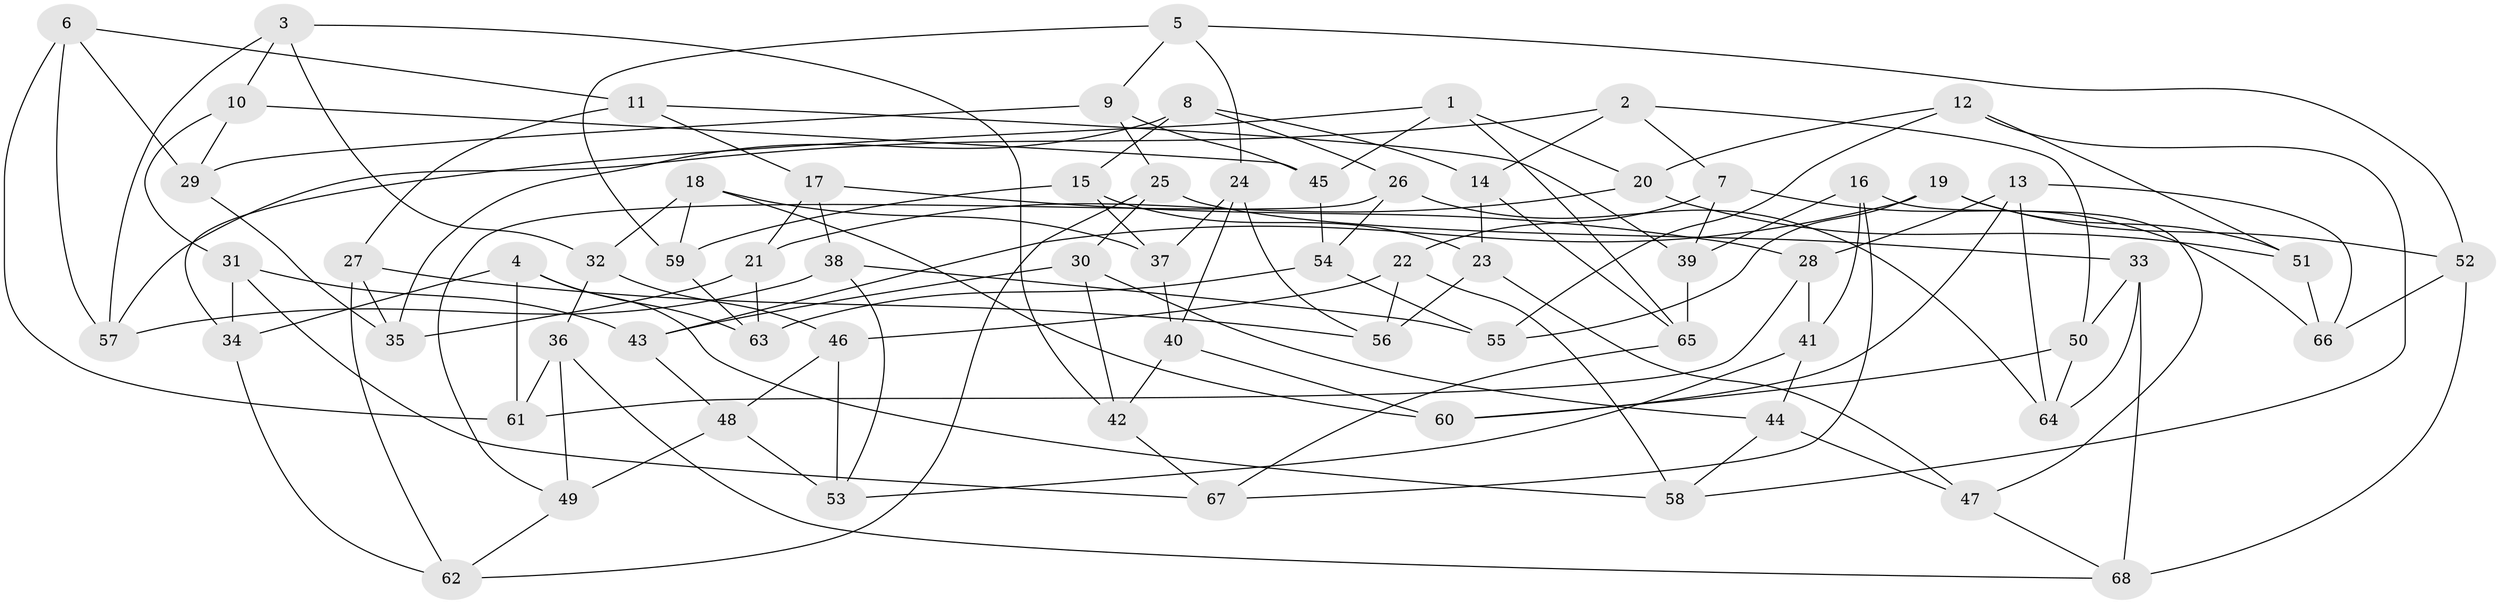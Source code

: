 // Generated by graph-tools (version 1.1) at 2025/16/03/09/25 04:16:43]
// undirected, 68 vertices, 136 edges
graph export_dot {
graph [start="1"]
  node [color=gray90,style=filled];
  1;
  2;
  3;
  4;
  5;
  6;
  7;
  8;
  9;
  10;
  11;
  12;
  13;
  14;
  15;
  16;
  17;
  18;
  19;
  20;
  21;
  22;
  23;
  24;
  25;
  26;
  27;
  28;
  29;
  30;
  31;
  32;
  33;
  34;
  35;
  36;
  37;
  38;
  39;
  40;
  41;
  42;
  43;
  44;
  45;
  46;
  47;
  48;
  49;
  50;
  51;
  52;
  53;
  54;
  55;
  56;
  57;
  58;
  59;
  60;
  61;
  62;
  63;
  64;
  65;
  66;
  67;
  68;
  1 -- 65;
  1 -- 34;
  1 -- 20;
  1 -- 45;
  2 -- 7;
  2 -- 57;
  2 -- 14;
  2 -- 50;
  3 -- 57;
  3 -- 42;
  3 -- 32;
  3 -- 10;
  4 -- 58;
  4 -- 63;
  4 -- 61;
  4 -- 34;
  5 -- 24;
  5 -- 59;
  5 -- 9;
  5 -- 52;
  6 -- 11;
  6 -- 29;
  6 -- 57;
  6 -- 61;
  7 -- 66;
  7 -- 22;
  7 -- 39;
  8 -- 26;
  8 -- 15;
  8 -- 35;
  8 -- 14;
  9 -- 45;
  9 -- 25;
  9 -- 29;
  10 -- 31;
  10 -- 29;
  10 -- 45;
  11 -- 27;
  11 -- 39;
  11 -- 17;
  12 -- 20;
  12 -- 51;
  12 -- 55;
  12 -- 58;
  13 -- 28;
  13 -- 66;
  13 -- 60;
  13 -- 64;
  14 -- 23;
  14 -- 65;
  15 -- 23;
  15 -- 59;
  15 -- 37;
  16 -- 39;
  16 -- 67;
  16 -- 47;
  16 -- 41;
  17 -- 38;
  17 -- 21;
  17 -- 28;
  18 -- 59;
  18 -- 32;
  18 -- 37;
  18 -- 60;
  19 -- 52;
  19 -- 51;
  19 -- 43;
  19 -- 55;
  20 -- 21;
  20 -- 51;
  21 -- 63;
  21 -- 35;
  22 -- 46;
  22 -- 56;
  22 -- 58;
  23 -- 56;
  23 -- 47;
  24 -- 40;
  24 -- 37;
  24 -- 56;
  25 -- 30;
  25 -- 33;
  25 -- 62;
  26 -- 54;
  26 -- 49;
  26 -- 64;
  27 -- 35;
  27 -- 62;
  27 -- 56;
  28 -- 61;
  28 -- 41;
  29 -- 35;
  30 -- 43;
  30 -- 42;
  30 -- 44;
  31 -- 34;
  31 -- 67;
  31 -- 43;
  32 -- 46;
  32 -- 36;
  33 -- 68;
  33 -- 64;
  33 -- 50;
  34 -- 62;
  36 -- 49;
  36 -- 61;
  36 -- 68;
  37 -- 40;
  38 -- 53;
  38 -- 57;
  38 -- 55;
  39 -- 65;
  40 -- 42;
  40 -- 60;
  41 -- 44;
  41 -- 53;
  42 -- 67;
  43 -- 48;
  44 -- 58;
  44 -- 47;
  45 -- 54;
  46 -- 53;
  46 -- 48;
  47 -- 68;
  48 -- 49;
  48 -- 53;
  49 -- 62;
  50 -- 64;
  50 -- 60;
  51 -- 66;
  52 -- 66;
  52 -- 68;
  54 -- 63;
  54 -- 55;
  59 -- 63;
  65 -- 67;
}
